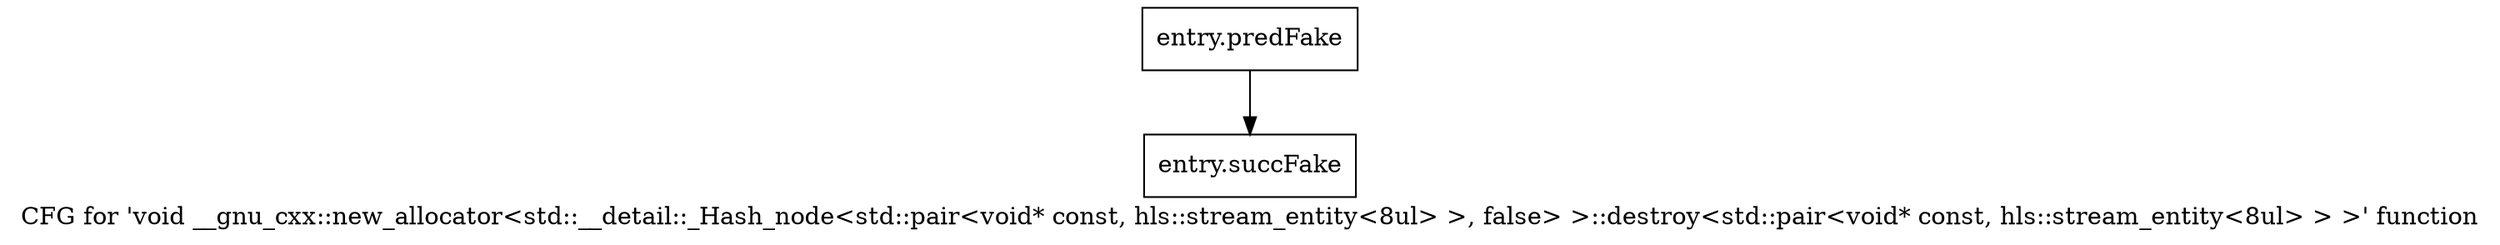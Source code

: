 digraph "CFG for 'void __gnu_cxx::new_allocator\<std::__detail::_Hash_node\<std::pair\<void* const, hls::stream_entity\<8ul\> \>, false\> \>::destroy\<std::pair\<void* const, hls::stream_entity\<8ul\> \> \>' function" {
	label="CFG for 'void __gnu_cxx::new_allocator\<std::__detail::_Hash_node\<std::pair\<void* const, hls::stream_entity\<8ul\> \>, false\> \>::destroy\<std::pair\<void* const, hls::stream_entity\<8ul\> \> \>' function";

	Node0x4720880 [shape=record,filename="",linenumber="",label="{entry.predFake}"];
	Node0x4720880 -> Node0x47aa4a0[ callList="" memoryops="" filename="/tools/Xilinx/Vitis_HLS/2023.1/tps/lnx64/gcc-8.3.0/lib/gcc/x86_64-pc-linux-gnu/8.3.0/../../../../include/c++/8.3.0/ext/new_allocator.h" execusionnum="0"];
	Node0x47aa4a0 [shape=record,filename="/tools/Xilinx/Vitis_HLS/2023.1/tps/lnx64/gcc-8.3.0/lib/gcc/x86_64-pc-linux-gnu/8.3.0/../../../../include/c++/8.3.0/ext/new_allocator.h",linenumber="140",label="{entry.succFake}"];
}
